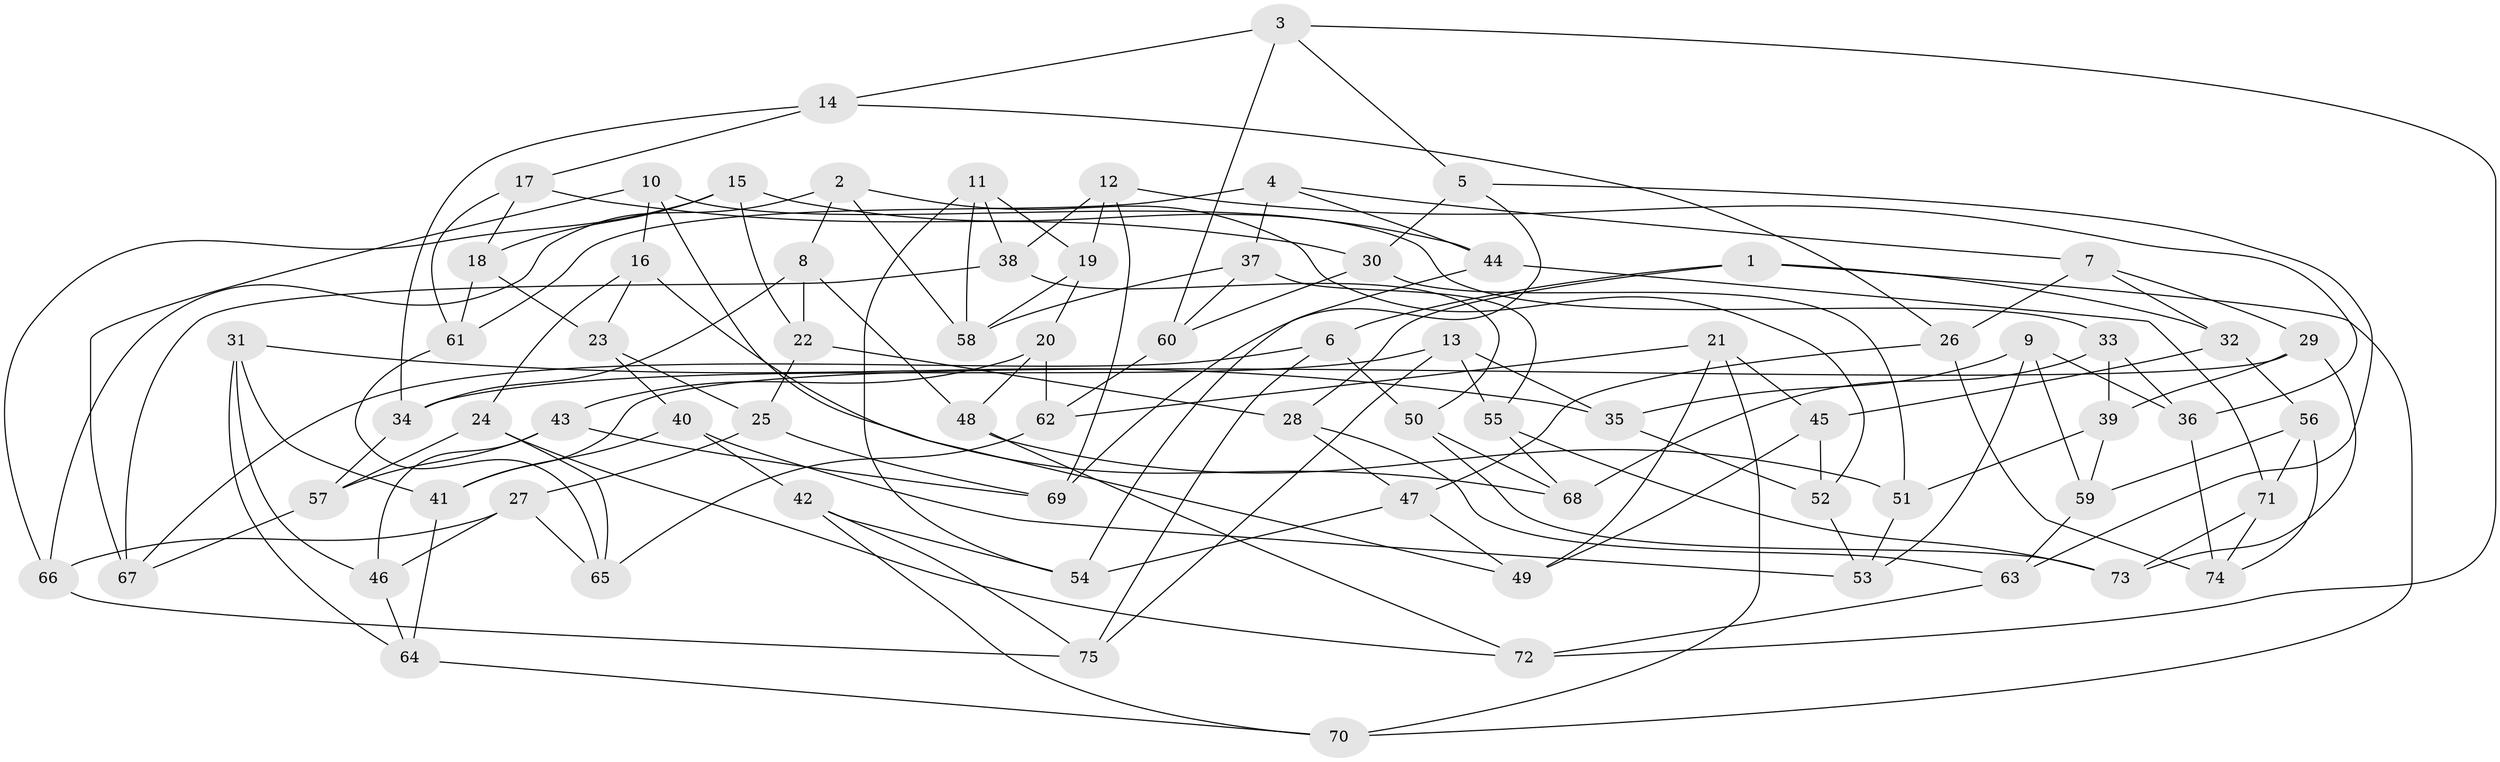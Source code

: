 // coarse degree distribution, {4: 0.5192307692307693, 6: 0.3269230769230769, 5: 0.11538461538461539, 3: 0.038461538461538464}
// Generated by graph-tools (version 1.1) at 2025/24/03/03/25 07:24:29]
// undirected, 75 vertices, 150 edges
graph export_dot {
graph [start="1"]
  node [color=gray90,style=filled];
  1;
  2;
  3;
  4;
  5;
  6;
  7;
  8;
  9;
  10;
  11;
  12;
  13;
  14;
  15;
  16;
  17;
  18;
  19;
  20;
  21;
  22;
  23;
  24;
  25;
  26;
  27;
  28;
  29;
  30;
  31;
  32;
  33;
  34;
  35;
  36;
  37;
  38;
  39;
  40;
  41;
  42;
  43;
  44;
  45;
  46;
  47;
  48;
  49;
  50;
  51;
  52;
  53;
  54;
  55;
  56;
  57;
  58;
  59;
  60;
  61;
  62;
  63;
  64;
  65;
  66;
  67;
  68;
  69;
  70;
  71;
  72;
  73;
  74;
  75;
  1 -- 32;
  1 -- 70;
  1 -- 6;
  1 -- 28;
  2 -- 8;
  2 -- 66;
  2 -- 58;
  2 -- 52;
  3 -- 14;
  3 -- 5;
  3 -- 72;
  3 -- 60;
  4 -- 37;
  4 -- 7;
  4 -- 61;
  4 -- 44;
  5 -- 30;
  5 -- 63;
  5 -- 69;
  6 -- 75;
  6 -- 67;
  6 -- 50;
  7 -- 32;
  7 -- 29;
  7 -- 26;
  8 -- 34;
  8 -- 48;
  8 -- 22;
  9 -- 36;
  9 -- 53;
  9 -- 59;
  9 -- 35;
  10 -- 16;
  10 -- 67;
  10 -- 49;
  10 -- 33;
  11 -- 38;
  11 -- 58;
  11 -- 19;
  11 -- 54;
  12 -- 19;
  12 -- 38;
  12 -- 36;
  12 -- 69;
  13 -- 35;
  13 -- 75;
  13 -- 34;
  13 -- 55;
  14 -- 26;
  14 -- 34;
  14 -- 17;
  15 -- 44;
  15 -- 22;
  15 -- 66;
  15 -- 18;
  16 -- 24;
  16 -- 68;
  16 -- 23;
  17 -- 30;
  17 -- 61;
  17 -- 18;
  18 -- 23;
  18 -- 61;
  19 -- 20;
  19 -- 58;
  20 -- 62;
  20 -- 43;
  20 -- 48;
  21 -- 70;
  21 -- 45;
  21 -- 62;
  21 -- 49;
  22 -- 28;
  22 -- 25;
  23 -- 25;
  23 -- 40;
  24 -- 65;
  24 -- 72;
  24 -- 57;
  25 -- 69;
  25 -- 27;
  26 -- 47;
  26 -- 74;
  27 -- 66;
  27 -- 46;
  27 -- 65;
  28 -- 63;
  28 -- 47;
  29 -- 39;
  29 -- 73;
  29 -- 41;
  30 -- 60;
  30 -- 51;
  31 -- 64;
  31 -- 46;
  31 -- 35;
  31 -- 41;
  32 -- 45;
  32 -- 56;
  33 -- 39;
  33 -- 68;
  33 -- 36;
  34 -- 57;
  35 -- 52;
  36 -- 74;
  37 -- 55;
  37 -- 60;
  37 -- 58;
  38 -- 67;
  38 -- 50;
  39 -- 51;
  39 -- 59;
  40 -- 53;
  40 -- 42;
  40 -- 41;
  41 -- 64;
  42 -- 75;
  42 -- 70;
  42 -- 54;
  43 -- 46;
  43 -- 57;
  43 -- 69;
  44 -- 71;
  44 -- 54;
  45 -- 49;
  45 -- 52;
  46 -- 64;
  47 -- 49;
  47 -- 54;
  48 -- 51;
  48 -- 72;
  50 -- 73;
  50 -- 68;
  51 -- 53;
  52 -- 53;
  55 -- 68;
  55 -- 73;
  56 -- 74;
  56 -- 71;
  56 -- 59;
  57 -- 67;
  59 -- 63;
  60 -- 62;
  61 -- 65;
  62 -- 65;
  63 -- 72;
  64 -- 70;
  66 -- 75;
  71 -- 74;
  71 -- 73;
}
